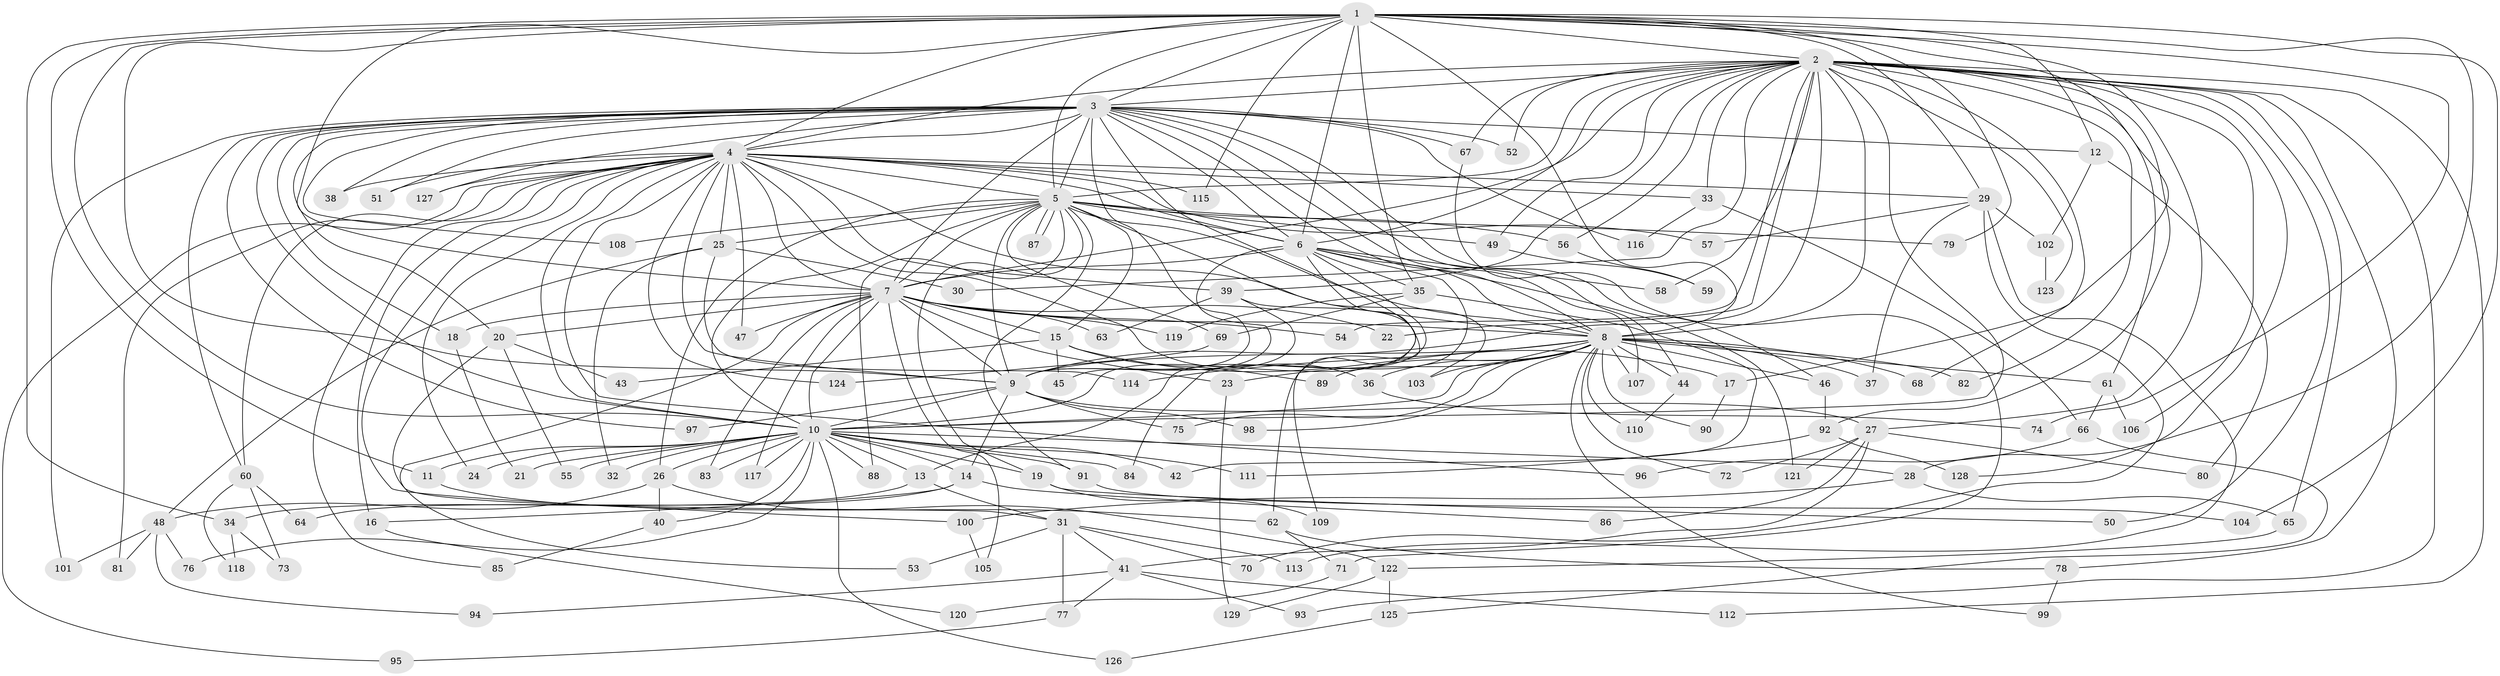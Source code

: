 // coarse degree distribution, {33: 0.011111111111111112, 12: 0.011111111111111112, 38: 0.011111111111111112, 2: 0.5666666666666667, 5: 0.06666666666666667, 3: 0.1, 6: 0.03333333333333333, 1: 0.12222222222222222, 4: 0.044444444444444446, 30: 0.011111111111111112, 8: 0.011111111111111112, 7: 0.011111111111111112}
// Generated by graph-tools (version 1.1) at 2025/46/03/04/25 21:46:25]
// undirected, 129 vertices, 283 edges
graph export_dot {
graph [start="1"]
  node [color=gray90,style=filled];
  1;
  2;
  3;
  4;
  5;
  6;
  7;
  8;
  9;
  10;
  11;
  12;
  13;
  14;
  15;
  16;
  17;
  18;
  19;
  20;
  21;
  22;
  23;
  24;
  25;
  26;
  27;
  28;
  29;
  30;
  31;
  32;
  33;
  34;
  35;
  36;
  37;
  38;
  39;
  40;
  41;
  42;
  43;
  44;
  45;
  46;
  47;
  48;
  49;
  50;
  51;
  52;
  53;
  54;
  55;
  56;
  57;
  58;
  59;
  60;
  61;
  62;
  63;
  64;
  65;
  66;
  67;
  68;
  69;
  70;
  71;
  72;
  73;
  74;
  75;
  76;
  77;
  78;
  79;
  80;
  81;
  82;
  83;
  84;
  85;
  86;
  87;
  88;
  89;
  90;
  91;
  92;
  93;
  94;
  95;
  96;
  97;
  98;
  99;
  100;
  101;
  102;
  103;
  104;
  105;
  106;
  107;
  108;
  109;
  110;
  111;
  112;
  113;
  114;
  115;
  116;
  117;
  118;
  119;
  120;
  121;
  122;
  123;
  124;
  125;
  126;
  127;
  128;
  129;
  1 -- 2;
  1 -- 3;
  1 -- 4;
  1 -- 5;
  1 -- 6;
  1 -- 7;
  1 -- 8;
  1 -- 9;
  1 -- 10;
  1 -- 11;
  1 -- 12;
  1 -- 17;
  1 -- 27;
  1 -- 28;
  1 -- 29;
  1 -- 34;
  1 -- 35;
  1 -- 74;
  1 -- 79;
  1 -- 104;
  1 -- 115;
  2 -- 3;
  2 -- 4;
  2 -- 5;
  2 -- 6;
  2 -- 7;
  2 -- 8;
  2 -- 9;
  2 -- 10;
  2 -- 22;
  2 -- 30;
  2 -- 33;
  2 -- 39;
  2 -- 49;
  2 -- 50;
  2 -- 52;
  2 -- 54;
  2 -- 56;
  2 -- 58;
  2 -- 61;
  2 -- 65;
  2 -- 67;
  2 -- 68;
  2 -- 78;
  2 -- 82;
  2 -- 92;
  2 -- 93;
  2 -- 106;
  2 -- 112;
  2 -- 123;
  2 -- 128;
  3 -- 4;
  3 -- 5;
  3 -- 6;
  3 -- 7;
  3 -- 8;
  3 -- 9;
  3 -- 10;
  3 -- 12;
  3 -- 18;
  3 -- 20;
  3 -- 38;
  3 -- 44;
  3 -- 46;
  3 -- 51;
  3 -- 52;
  3 -- 60;
  3 -- 62;
  3 -- 67;
  3 -- 97;
  3 -- 101;
  3 -- 107;
  3 -- 108;
  3 -- 116;
  3 -- 127;
  4 -- 5;
  4 -- 6;
  4 -- 7;
  4 -- 8;
  4 -- 9;
  4 -- 10;
  4 -- 16;
  4 -- 24;
  4 -- 25;
  4 -- 29;
  4 -- 33;
  4 -- 36;
  4 -- 38;
  4 -- 39;
  4 -- 47;
  4 -- 51;
  4 -- 57;
  4 -- 60;
  4 -- 81;
  4 -- 85;
  4 -- 95;
  4 -- 96;
  4 -- 100;
  4 -- 115;
  4 -- 124;
  4 -- 127;
  5 -- 6;
  5 -- 7;
  5 -- 8;
  5 -- 9;
  5 -- 10;
  5 -- 15;
  5 -- 19;
  5 -- 25;
  5 -- 26;
  5 -- 49;
  5 -- 56;
  5 -- 69;
  5 -- 79;
  5 -- 87;
  5 -- 87;
  5 -- 88;
  5 -- 91;
  5 -- 103;
  5 -- 108;
  6 -- 7;
  6 -- 8;
  6 -- 9;
  6 -- 10;
  6 -- 13;
  6 -- 35;
  6 -- 58;
  6 -- 84;
  6 -- 121;
  7 -- 8;
  7 -- 9;
  7 -- 10;
  7 -- 15;
  7 -- 18;
  7 -- 20;
  7 -- 22;
  7 -- 23;
  7 -- 47;
  7 -- 53;
  7 -- 54;
  7 -- 63;
  7 -- 83;
  7 -- 105;
  7 -- 117;
  7 -- 119;
  8 -- 9;
  8 -- 10;
  8 -- 23;
  8 -- 36;
  8 -- 37;
  8 -- 44;
  8 -- 46;
  8 -- 61;
  8 -- 68;
  8 -- 72;
  8 -- 75;
  8 -- 82;
  8 -- 89;
  8 -- 90;
  8 -- 98;
  8 -- 99;
  8 -- 103;
  8 -- 107;
  8 -- 110;
  8 -- 114;
  9 -- 10;
  9 -- 14;
  9 -- 27;
  9 -- 75;
  9 -- 97;
  9 -- 98;
  10 -- 11;
  10 -- 13;
  10 -- 14;
  10 -- 19;
  10 -- 21;
  10 -- 24;
  10 -- 26;
  10 -- 28;
  10 -- 32;
  10 -- 40;
  10 -- 42;
  10 -- 55;
  10 -- 76;
  10 -- 83;
  10 -- 84;
  10 -- 88;
  10 -- 91;
  10 -- 111;
  10 -- 117;
  10 -- 126;
  11 -- 62;
  12 -- 80;
  12 -- 102;
  13 -- 31;
  13 -- 34;
  14 -- 16;
  14 -- 64;
  14 -- 86;
  15 -- 17;
  15 -- 43;
  15 -- 45;
  15 -- 89;
  16 -- 120;
  17 -- 90;
  18 -- 21;
  19 -- 50;
  19 -- 109;
  20 -- 31;
  20 -- 43;
  20 -- 55;
  23 -- 129;
  25 -- 30;
  25 -- 32;
  25 -- 48;
  25 -- 114;
  26 -- 40;
  26 -- 48;
  26 -- 122;
  27 -- 41;
  27 -- 72;
  27 -- 80;
  27 -- 86;
  27 -- 121;
  28 -- 65;
  28 -- 100;
  29 -- 37;
  29 -- 57;
  29 -- 70;
  29 -- 102;
  29 -- 113;
  31 -- 41;
  31 -- 53;
  31 -- 70;
  31 -- 77;
  31 -- 113;
  33 -- 66;
  33 -- 116;
  34 -- 73;
  34 -- 118;
  35 -- 42;
  35 -- 69;
  35 -- 119;
  36 -- 74;
  39 -- 45;
  39 -- 63;
  39 -- 109;
  40 -- 85;
  41 -- 77;
  41 -- 93;
  41 -- 94;
  41 -- 112;
  44 -- 110;
  46 -- 92;
  48 -- 76;
  48 -- 81;
  48 -- 94;
  48 -- 101;
  49 -- 59;
  56 -- 59;
  60 -- 64;
  60 -- 73;
  60 -- 118;
  61 -- 66;
  61 -- 106;
  62 -- 71;
  62 -- 78;
  65 -- 122;
  66 -- 96;
  66 -- 125;
  67 -- 71;
  69 -- 124;
  71 -- 120;
  77 -- 95;
  78 -- 99;
  91 -- 104;
  92 -- 111;
  92 -- 128;
  100 -- 105;
  102 -- 123;
  122 -- 125;
  122 -- 129;
  125 -- 126;
}

